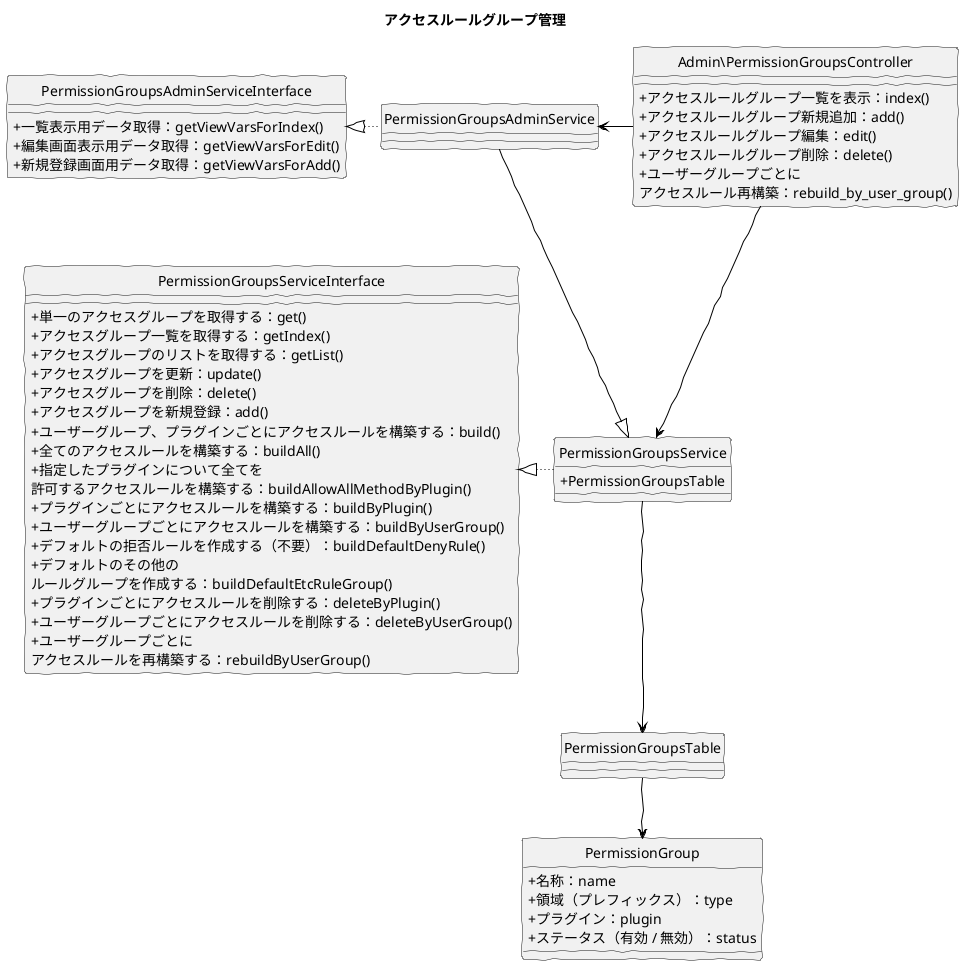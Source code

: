 @startuml
skinparam handwritten true
skinparam backgroundColor white
hide circle
skinparam classAttributeIconSize 0

title アクセスルールグループ管理

class Admin\PermissionGroupsController {
  + アクセスルールグループ一覧を表示：index()
  + アクセスルールグループ新規追加：add()
  + アクセスルールグループ編集：edit()
  + アクセスルールグループ削除：delete()
  + ユーザーグループごとに\nアクセスルール再構築：rebuild_by_user_group()
}

class PermissionGroupsService {
  + PermissionGroupsTable
}

class PermissionGroupsServiceInterface {
  + 単一のアクセスグループを取得する：get()
  + アクセスグループ一覧を取得する：getIndex()
  + アクセスグループのリストを取得する：getList()
  + アクセスグループを更新：update()
  + アクセスグループを削除：delete()
  + アクセスグループを新規登録：add()
  + ユーザーグループ、プラグインごとにアクセスルールを構築する：build()
  + 全てのアクセスルールを構築する：buildAll()
  + 指定したプラグインについて全てを\n許可するアクセスルールを構築する：buildAllowAllMethodByPlugin()
  + プラグインごとにアクセスルールを構築する：buildByPlugin()
  + ユーザーグループごとにアクセスルールを構築する：buildByUserGroup()
  + デフォルトの拒否ルールを作成する（不要）：buildDefaultDenyRule()
  + デフォルトのその他の\nルールグループを作成する：buildDefaultEtcRuleGroup()
  + プラグインごとにアクセスルールを削除する：deleteByPlugin()
  + ユーザーグループごとにアクセスルールを削除する：deleteByUserGroup()
  + ユーザーグループごとに\nアクセスルールを再構築する：rebuildByUserGroup()
}

class PermissionGroupsAdminServiceInterface {
  + 一覧表示用データ取得：getViewVarsForIndex()
  + 編集画面表示用データ取得：getViewVarsForEdit()
  + 新規登録画面用データ取得：getViewVarsForAdd()
}

class PermissionGroupsTable {
}

class PermissionGroup {
	+ 名称：name
	+ 領域（プレフィックス）：type
	+ プラグイン：plugin
	+ ステータス（有効 / 無効）：status
}

Admin\PermissionGroupsController -down[#Black]-> PermissionGroupsService
Admin\PermissionGroupsController -left[#Black]-> PermissionGroupsAdminService
PermissionGroupsAdminService -left[dotted,#Black]-|> PermissionGroupsAdminServiceInterface
PermissionGroupsAdminService -down[#Black]-|> PermissionGroupsService
PermissionGroupsService -down[#Black]-> PermissionGroupsTable
PermissionGroupsService -left[dotted,#Black]-|> PermissionGroupsServiceInterface
PermissionGroupsTable -down[#Black]-> PermissionGroup

@enduml
